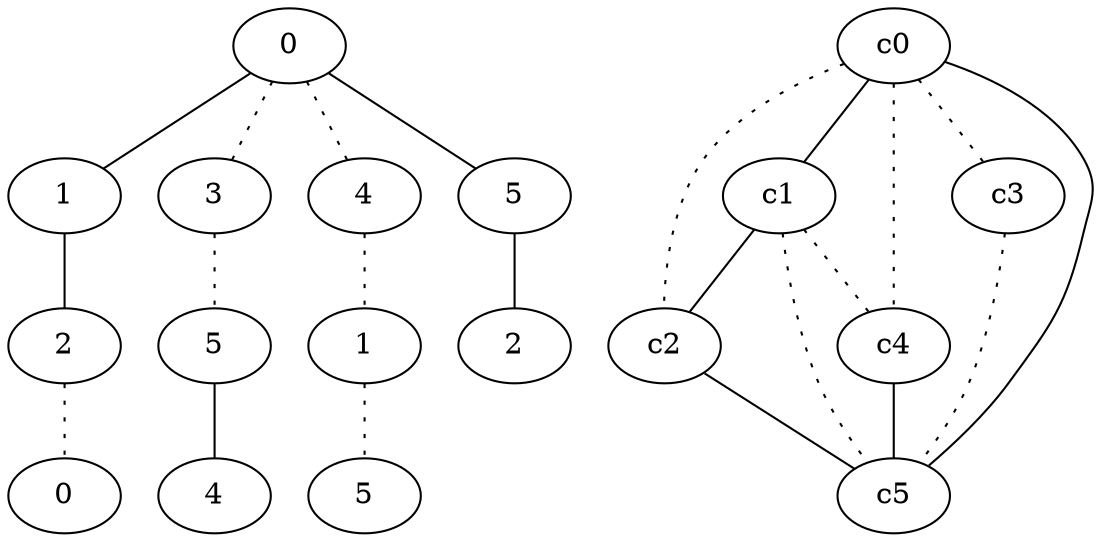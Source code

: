 graph {
a0[label=0];
a1[label=1];
a2[label=2];
a3[label=0];
a4[label=3];
a5[label=5];
a6[label=4];
a7[label=4];
a8[label=1];
a9[label=5];
a10[label=5];
a11[label=2];
a0 -- a1;
a0 -- a4 [style=dotted];
a0 -- a7 [style=dotted];
a0 -- a10;
a1 -- a2;
a2 -- a3 [style=dotted];
a4 -- a5 [style=dotted];
a5 -- a6;
a7 -- a8 [style=dotted];
a8 -- a9 [style=dotted];
a10 -- a11;
c0 -- c1;
c0 -- c2 [style=dotted];
c0 -- c3 [style=dotted];
c0 -- c4 [style=dotted];
c0 -- c5;
c1 -- c2;
c1 -- c4 [style=dotted];
c1 -- c5 [style=dotted];
c2 -- c5;
c3 -- c5 [style=dotted];
c4 -- c5;
}
